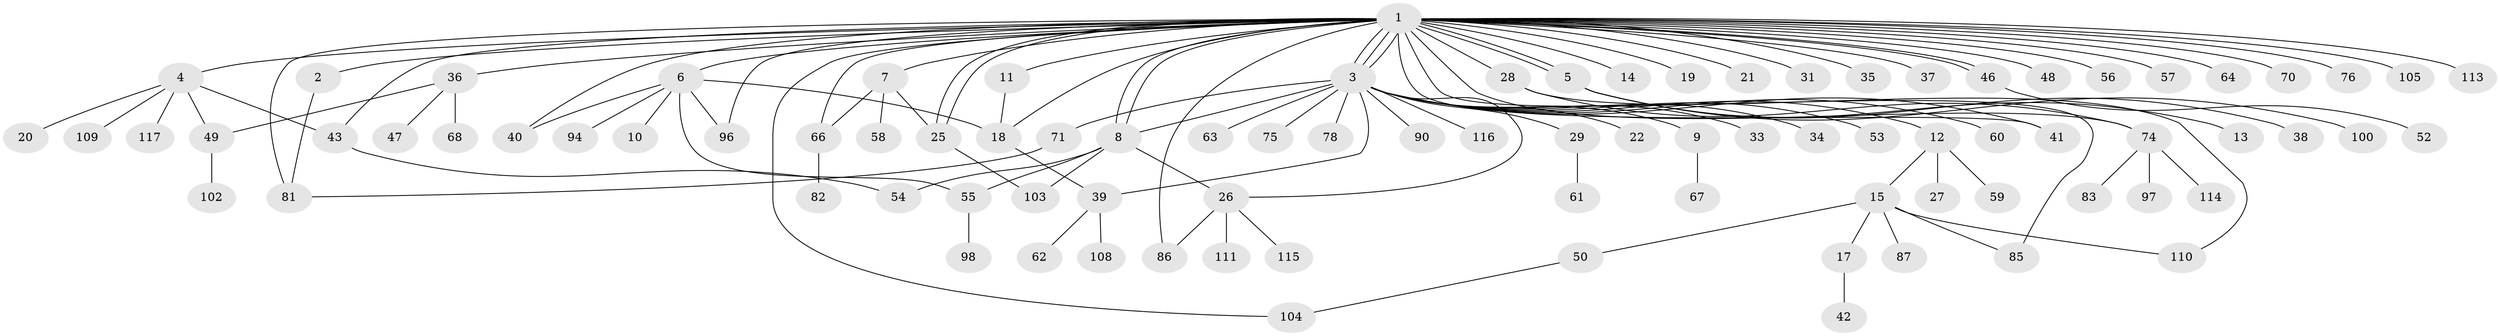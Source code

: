 // original degree distribution, {45: 0.008547008547008548, 2: 0.23076923076923078, 22: 0.008547008547008548, 5: 0.05128205128205128, 7: 0.017094017094017096, 6: 0.02564102564102564, 1: 0.5299145299145299, 4: 0.03418803418803419, 3: 0.09401709401709402}
// Generated by graph-tools (version 1.1) at 2025/11/02/27/25 16:11:14]
// undirected, 90 vertices, 117 edges
graph export_dot {
graph [start="1"]
  node [color=gray90,style=filled];
  1 [super="+84"];
  2;
  3 [super="+23"];
  4 [super="+89"];
  5 [super="+45"];
  6 [super="+101"];
  7 [super="+24"];
  8 [super="+16"];
  9;
  10;
  11;
  12 [super="+30"];
  13;
  14 [super="+112"];
  15 [super="+73"];
  17 [super="+32"];
  18;
  19;
  20;
  21;
  22;
  25 [super="+72"];
  26 [super="+92"];
  27;
  28 [super="+51"];
  29;
  31 [super="+91"];
  33;
  34;
  35;
  36 [super="+79"];
  37;
  38;
  39 [super="+95"];
  40;
  41 [super="+65"];
  42 [super="+44"];
  43;
  46 [super="+69"];
  47;
  48;
  49 [super="+77"];
  50;
  52;
  53;
  54 [super="+80"];
  55;
  56;
  57;
  58;
  59;
  60;
  61 [super="+88"];
  62;
  63;
  64;
  66;
  67;
  68;
  70;
  71;
  74 [super="+99"];
  75;
  76;
  78;
  81 [super="+93"];
  82 [super="+107"];
  83;
  85;
  86;
  87;
  90;
  94;
  96;
  97;
  98;
  100;
  102;
  103 [super="+106"];
  104;
  105;
  108;
  109;
  110;
  111;
  113;
  114;
  115;
  116;
  117;
  1 -- 2;
  1 -- 3;
  1 -- 3;
  1 -- 3;
  1 -- 4;
  1 -- 5 [weight=2];
  1 -- 5;
  1 -- 6;
  1 -- 7;
  1 -- 8;
  1 -- 8;
  1 -- 11;
  1 -- 14;
  1 -- 18;
  1 -- 19;
  1 -- 21;
  1 -- 25;
  1 -- 25;
  1 -- 28;
  1 -- 31;
  1 -- 35;
  1 -- 36 [weight=2];
  1 -- 37;
  1 -- 40;
  1 -- 43;
  1 -- 46;
  1 -- 46;
  1 -- 48;
  1 -- 56;
  1 -- 57;
  1 -- 64;
  1 -- 66;
  1 -- 70;
  1 -- 74;
  1 -- 76;
  1 -- 85;
  1 -- 86;
  1 -- 96;
  1 -- 104;
  1 -- 105;
  1 -- 113;
  1 -- 81;
  1 -- 41;
  2 -- 81;
  3 -- 8 [weight=2];
  3 -- 9;
  3 -- 12;
  3 -- 22;
  3 -- 26;
  3 -- 33;
  3 -- 34;
  3 -- 39;
  3 -- 41;
  3 -- 53;
  3 -- 60;
  3 -- 63;
  3 -- 71;
  3 -- 75;
  3 -- 78;
  3 -- 90;
  3 -- 116;
  3 -- 29;
  4 -- 20;
  4 -- 43;
  4 -- 117;
  4 -- 49;
  4 -- 109;
  5 -- 13;
  5 -- 38;
  5 -- 100;
  6 -- 10;
  6 -- 40;
  6 -- 55;
  6 -- 94;
  6 -- 96;
  6 -- 18;
  7 -- 25;
  7 -- 58;
  7 -- 66;
  8 -- 54;
  8 -- 55;
  8 -- 26;
  8 -- 103;
  9 -- 67;
  11 -- 18;
  12 -- 15;
  12 -- 27;
  12 -- 59;
  15 -- 17;
  15 -- 50;
  15 -- 85;
  15 -- 87;
  15 -- 110;
  17 -- 42;
  18 -- 39;
  25 -- 103;
  26 -- 115;
  26 -- 86;
  26 -- 111;
  28 -- 74;
  28 -- 110;
  29 -- 61;
  36 -- 47;
  36 -- 49;
  36 -- 68;
  39 -- 62;
  39 -- 108;
  43 -- 54;
  46 -- 52;
  49 -- 102;
  50 -- 104;
  55 -- 98;
  66 -- 82;
  71 -- 81;
  74 -- 83;
  74 -- 97;
  74 -- 114;
}

